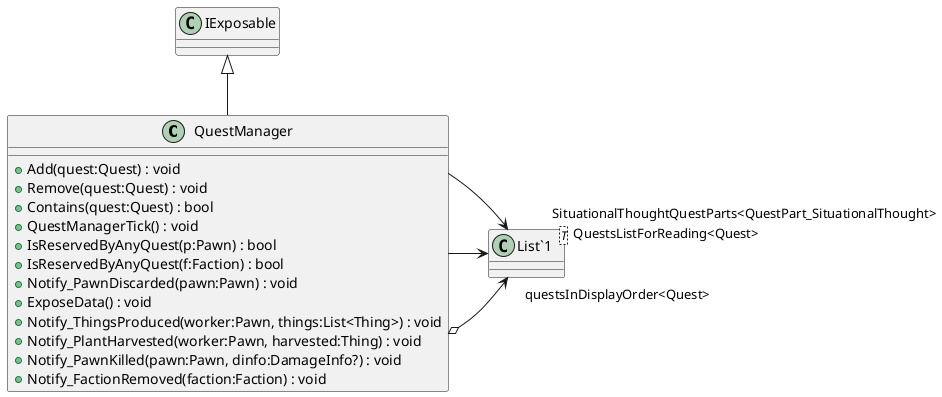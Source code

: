 @startuml
class QuestManager {
    + Add(quest:Quest) : void
    + Remove(quest:Quest) : void
    + Contains(quest:Quest) : bool
    + QuestManagerTick() : void
    + IsReservedByAnyQuest(p:Pawn) : bool
    + IsReservedByAnyQuest(f:Faction) : bool
    + Notify_PawnDiscarded(pawn:Pawn) : void
    + ExposeData() : void
    + Notify_ThingsProduced(worker:Pawn, things:List<Thing>) : void
    + Notify_PlantHarvested(worker:Pawn, harvested:Thing) : void
    + Notify_PawnKilled(pawn:Pawn, dinfo:DamageInfo?) : void
    + Notify_FactionRemoved(faction:Faction) : void
}
class "List`1"<T> {
}
IExposable <|-- QuestManager
QuestManager o-> "questsInDisplayOrder<Quest>" "List`1"
QuestManager --> "QuestsListForReading<Quest>" "List`1"
QuestManager --> "SituationalThoughtQuestParts<QuestPart_SituationalThought>" "List`1"
@enduml
